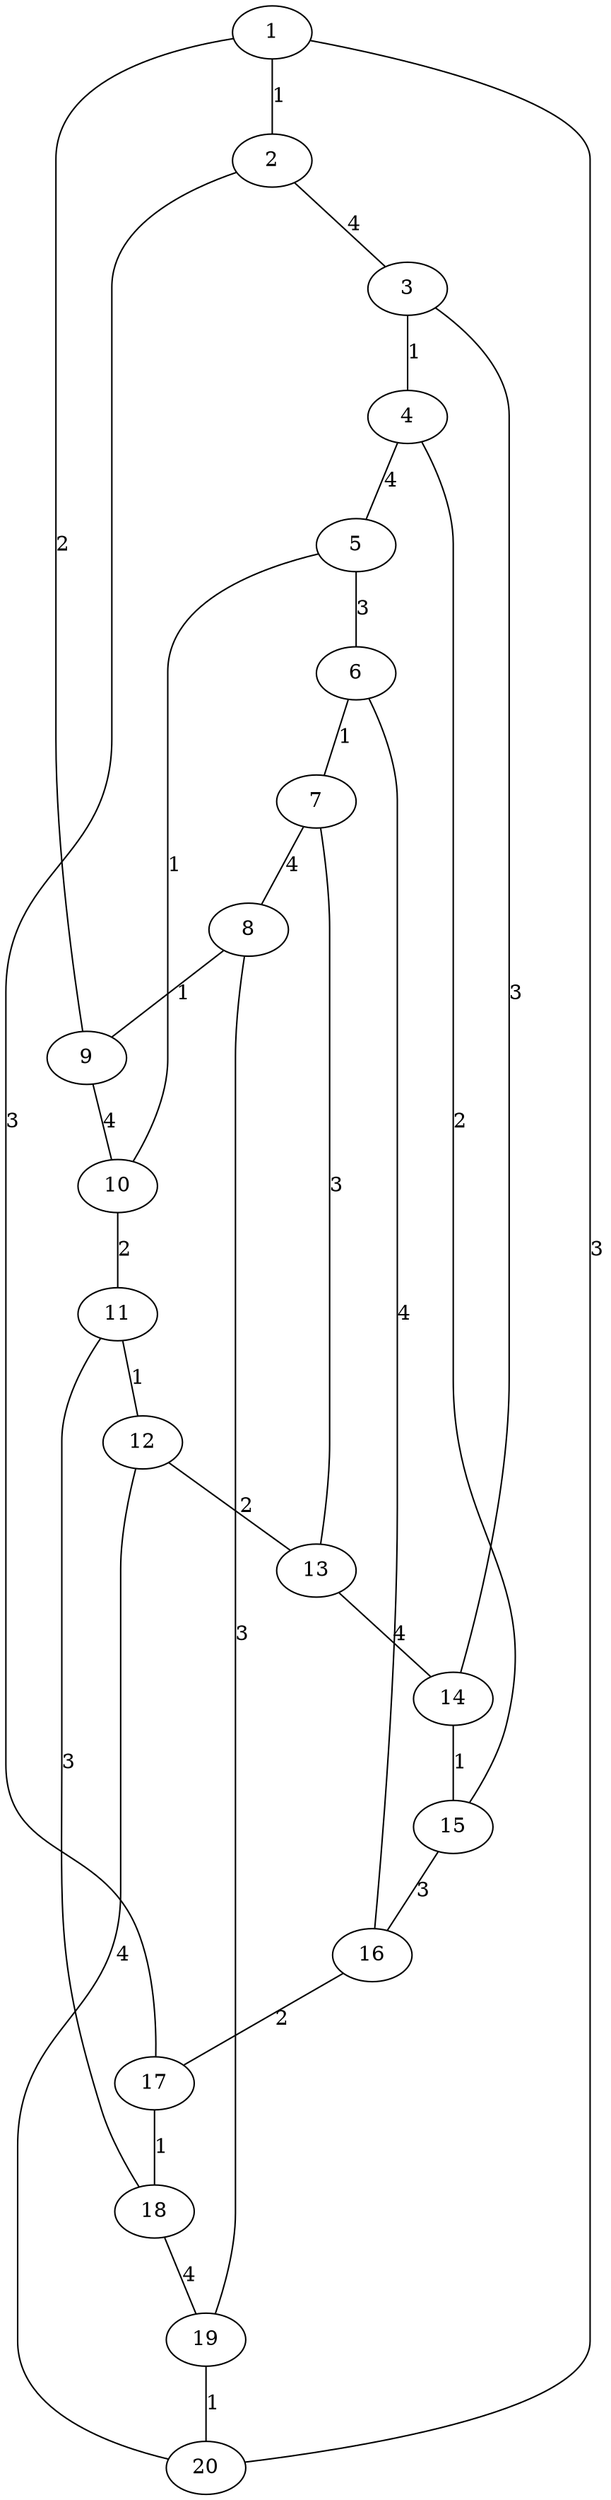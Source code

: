graph G {
	1 -- 2 [label=1]
	2 -- 3 [label=4]
	3 -- 4 [label=1]
	4 -- 5 [label=4]
	5 -- 6 [label=3]
	6 -- 7 [label=1]
	7 -- 8 [label=4]
	8 -- 9 [label=1]
	9 -- 10 [label=4]
	10 -- 11 [label=2]
	11 -- 12 [label=1]
	12 -- 13 [label=2]
	13 -- 14 [label=4]
	14 -- 15 [label=1]
	15 -- 16 [label=3]
	16 -- 17 [label=2]
	17 -- 18 [label=1]
	18 -- 19 [label=4]
	19 -- 20 [label=1]
	20 -- 1 [label=3]
	3 -- 14 [label=3]
	4 -- 15 [label=2]
	6 -- 16 [label=4]
	7 -- 13 [label=3]
	12 -- 20 [label=4]
	8 -- 19 [label=3]
	2 -- 17 [label=3]
	11 -- 18 [label=3]
	5 -- 10 [label=1]
	1 -- 9 [label=2]
}
